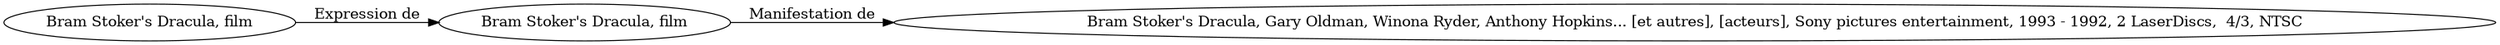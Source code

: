 // Notice UMLRM0078
digraph UMLRM0078 {
	rankdir=LR
	size="20,20"
	UMLRM0078 [label="Bram Stoker's Dracula, film"]
	UMLRM0079 [label="Bram Stoker's Dracula, film"]
	UMLRM0078 -> UMLRM0079 [label="Expression de"]
	UMLRM0080 [label="Bram Stoker's Dracula, Gary Oldman, Winona Ryder, Anthony Hopkins... [et autres], [acteurs], Sony pictures entertainment, 1993 - 1992, 2 LaserDiscs,  4/3, NTSC"]
	UMLRM0079 -> UMLRM0080 [label="Manifestation de"]
}
